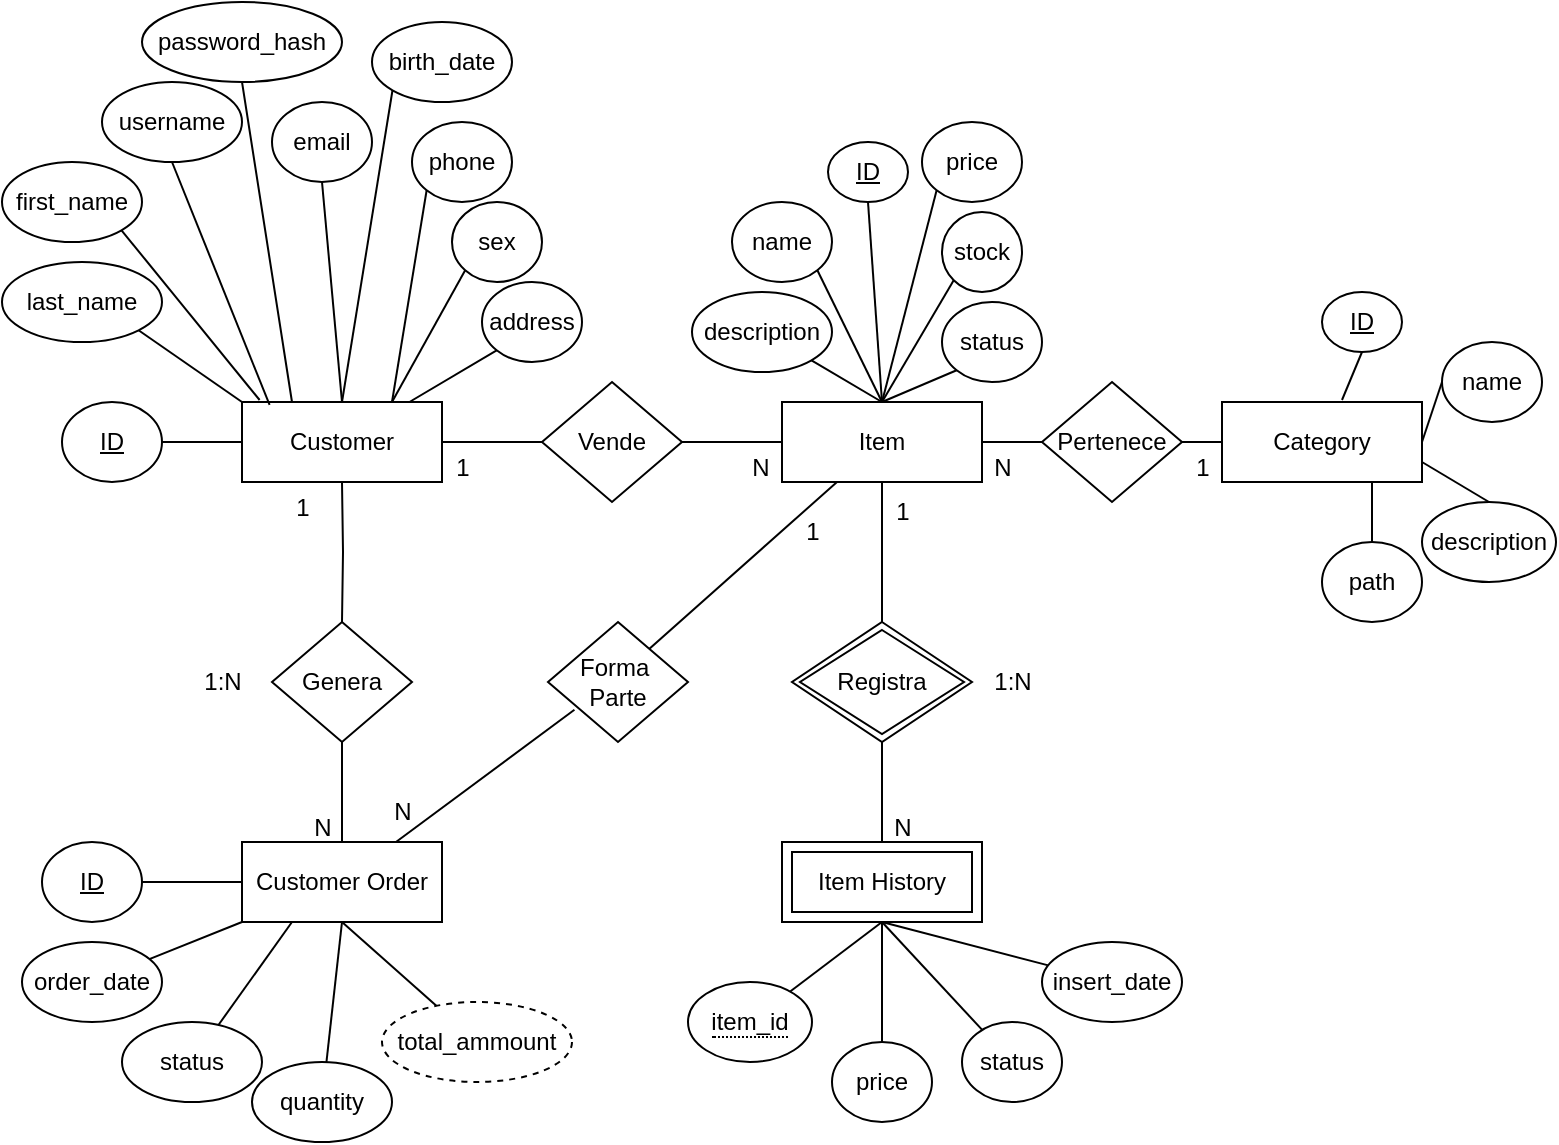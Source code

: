 <mxfile version="27.0.6">
  <diagram name="Página-1" id="HCJBPEFiRZBB4wLNA1vP">
    <mxGraphModel dx="1783" dy="986" grid="1" gridSize="10" guides="1" tooltips="1" connect="1" arrows="1" fold="1" page="1" pageScale="1" pageWidth="827" pageHeight="900" math="0" shadow="0">
      <root>
        <mxCell id="0" />
        <mxCell id="1" parent="0" />
        <mxCell id="fkqywQ8VdmIFgo6EFrDI-5" value="Customer" style="whiteSpace=wrap;html=1;align=center;" vertex="1" parent="1">
          <mxGeometry x="170" y="280" width="100" height="40" as="geometry" />
        </mxCell>
        <mxCell id="fkqywQ8VdmIFgo6EFrDI-28" style="rounded=0;orthogonalLoop=1;jettySize=auto;html=1;endArrow=none;startFill=0;" edge="1" parent="1" source="fkqywQ8VdmIFgo6EFrDI-6">
          <mxGeometry relative="1" as="geometry">
            <mxPoint x="372.182" y="404.727" as="targetPoint" />
          </mxGeometry>
        </mxCell>
        <mxCell id="fkqywQ8VdmIFgo6EFrDI-84" style="edgeStyle=none;rounded=0;orthogonalLoop=1;jettySize=auto;html=1;exitX=0.5;exitY=1;exitDx=0;exitDy=0;entryX=0.5;entryY=0;entryDx=0;entryDy=0;endArrow=none;startFill=0;" edge="1" parent="1" source="fkqywQ8VdmIFgo6EFrDI-6" target="fkqywQ8VdmIFgo6EFrDI-83">
          <mxGeometry relative="1" as="geometry" />
        </mxCell>
        <mxCell id="fkqywQ8VdmIFgo6EFrDI-6" value="Item" style="whiteSpace=wrap;html=1;align=center;" vertex="1" parent="1">
          <mxGeometry x="440" y="280" width="100" height="40" as="geometry" />
        </mxCell>
        <mxCell id="fkqywQ8VdmIFgo6EFrDI-8" value="Category" style="whiteSpace=wrap;html=1;align=center;" vertex="1" parent="1">
          <mxGeometry x="660" y="280" width="100" height="40" as="geometry" />
        </mxCell>
        <mxCell id="fkqywQ8VdmIFgo6EFrDI-39" style="edgeStyle=orthogonalEdgeStyle;rounded=0;orthogonalLoop=1;jettySize=auto;html=1;entryX=0;entryY=0.5;entryDx=0;entryDy=0;endArrow=none;startFill=0;" edge="1" parent="1" source="fkqywQ8VdmIFgo6EFrDI-9" target="fkqywQ8VdmIFgo6EFrDI-5">
          <mxGeometry relative="1" as="geometry" />
        </mxCell>
        <mxCell id="fkqywQ8VdmIFgo6EFrDI-9" value="ID" style="ellipse;whiteSpace=wrap;html=1;align=center;fontStyle=4;" vertex="1" parent="1">
          <mxGeometry x="80" y="280" width="50" height="40" as="geometry" />
        </mxCell>
        <mxCell id="fkqywQ8VdmIFgo6EFrDI-10" value="ID" style="ellipse;whiteSpace=wrap;html=1;align=center;fontStyle=4;" vertex="1" parent="1">
          <mxGeometry x="463" y="150" width="40" height="30" as="geometry" />
        </mxCell>
        <mxCell id="fkqywQ8VdmIFgo6EFrDI-20" style="edgeStyle=orthogonalEdgeStyle;rounded=0;orthogonalLoop=1;jettySize=auto;html=1;entryX=1;entryY=0.5;entryDx=0;entryDy=0;endArrow=none;startFill=0;" edge="1" parent="1" source="fkqywQ8VdmIFgo6EFrDI-14" target="fkqywQ8VdmIFgo6EFrDI-5">
          <mxGeometry relative="1" as="geometry" />
        </mxCell>
        <mxCell id="fkqywQ8VdmIFgo6EFrDI-21" style="edgeStyle=orthogonalEdgeStyle;rounded=0;orthogonalLoop=1;jettySize=auto;html=1;entryX=0;entryY=0.5;entryDx=0;entryDy=0;endArrow=none;startFill=0;" edge="1" parent="1" source="fkqywQ8VdmIFgo6EFrDI-14" target="fkqywQ8VdmIFgo6EFrDI-6">
          <mxGeometry relative="1" as="geometry" />
        </mxCell>
        <mxCell id="fkqywQ8VdmIFgo6EFrDI-14" value="Vende" style="shape=rhombus;perimeter=rhombusPerimeter;whiteSpace=wrap;html=1;align=center;" vertex="1" parent="1">
          <mxGeometry x="320" y="270" width="70" height="60" as="geometry" />
        </mxCell>
        <mxCell id="fkqywQ8VdmIFgo6EFrDI-25" style="rounded=0;orthogonalLoop=1;jettySize=auto;html=1;endArrow=none;startFill=0;" edge="1" parent="1" source="fkqywQ8VdmIFgo6EFrDI-15" target="fkqywQ8VdmIFgo6EFrDI-6">
          <mxGeometry relative="1" as="geometry" />
        </mxCell>
        <mxCell id="fkqywQ8VdmIFgo6EFrDI-26" style="rounded=0;orthogonalLoop=1;jettySize=auto;html=1;exitX=1;exitY=0.5;exitDx=0;exitDy=0;entryX=0;entryY=0.5;entryDx=0;entryDy=0;endArrow=none;startFill=0;" edge="1" parent="1" source="fkqywQ8VdmIFgo6EFrDI-15" target="fkqywQ8VdmIFgo6EFrDI-8">
          <mxGeometry relative="1" as="geometry" />
        </mxCell>
        <mxCell id="fkqywQ8VdmIFgo6EFrDI-15" value="Pertenece" style="shape=rhombus;perimeter=rhombusPerimeter;whiteSpace=wrap;html=1;align=center;" vertex="1" parent="1">
          <mxGeometry x="570" y="270" width="70" height="60" as="geometry" />
        </mxCell>
        <mxCell id="fkqywQ8VdmIFgo6EFrDI-18" style="rounded=0;orthogonalLoop=1;jettySize=auto;html=1;endArrow=none;startFill=0;" edge="1" parent="1">
          <mxGeometry relative="1" as="geometry">
            <mxPoint x="220" y="450.0" as="sourcePoint" />
            <mxPoint x="220" y="500.0" as="targetPoint" />
          </mxGeometry>
        </mxCell>
        <mxCell id="fkqywQ8VdmIFgo6EFrDI-19" style="edgeStyle=orthogonalEdgeStyle;rounded=0;orthogonalLoop=1;jettySize=auto;html=1;entryX=0.5;entryY=1;entryDx=0;entryDy=0;endArrow=none;startFill=0;" edge="1" parent="1" target="fkqywQ8VdmIFgo6EFrDI-5">
          <mxGeometry relative="1" as="geometry">
            <mxPoint x="220" y="390.0" as="sourcePoint" />
          </mxGeometry>
        </mxCell>
        <mxCell id="fkqywQ8VdmIFgo6EFrDI-29" style="rounded=0;orthogonalLoop=1;jettySize=auto;html=1;endArrow=none;startFill=0;" edge="1" parent="1">
          <mxGeometry relative="1" as="geometry">
            <mxPoint x="336.225" y="433.907" as="sourcePoint" />
            <mxPoint x="247" y="500.0" as="targetPoint" />
          </mxGeometry>
        </mxCell>
        <mxCell id="fkqywQ8VdmIFgo6EFrDI-30" value="first_name" style="ellipse;whiteSpace=wrap;html=1;align=center;" vertex="1" parent="1">
          <mxGeometry x="50" y="160" width="70" height="40" as="geometry" />
        </mxCell>
        <mxCell id="fkqywQ8VdmIFgo6EFrDI-40" style="rounded=0;orthogonalLoop=1;jettySize=auto;html=1;exitX=1;exitY=1;exitDx=0;exitDy=0;entryX=0;entryY=0;entryDx=0;entryDy=0;endArrow=none;startFill=0;" edge="1" parent="1" source="fkqywQ8VdmIFgo6EFrDI-31" target="fkqywQ8VdmIFgo6EFrDI-5">
          <mxGeometry relative="1" as="geometry" />
        </mxCell>
        <mxCell id="fkqywQ8VdmIFgo6EFrDI-31" value="last_name" style="ellipse;whiteSpace=wrap;html=1;align=center;" vertex="1" parent="1">
          <mxGeometry x="50" y="210" width="80" height="40" as="geometry" />
        </mxCell>
        <mxCell id="fkqywQ8VdmIFgo6EFrDI-32" value="address" style="ellipse;whiteSpace=wrap;html=1;align=center;" vertex="1" parent="1">
          <mxGeometry x="290" y="220" width="50" height="40" as="geometry" />
        </mxCell>
        <mxCell id="fkqywQ8VdmIFgo6EFrDI-33" value="email" style="ellipse;whiteSpace=wrap;html=1;align=center;" vertex="1" parent="1">
          <mxGeometry x="185" y="130" width="50" height="40" as="geometry" />
        </mxCell>
        <mxCell id="fkqywQ8VdmIFgo6EFrDI-34" value="password_hash" style="ellipse;whiteSpace=wrap;html=1;align=center;" vertex="1" parent="1">
          <mxGeometry x="120" y="80" width="100" height="40" as="geometry" />
        </mxCell>
        <mxCell id="fkqywQ8VdmIFgo6EFrDI-35" value="username" style="ellipse;whiteSpace=wrap;html=1;align=center;" vertex="1" parent="1">
          <mxGeometry x="100" y="120" width="70" height="40" as="geometry" />
        </mxCell>
        <mxCell id="fkqywQ8VdmIFgo6EFrDI-36" value="birth_date" style="ellipse;whiteSpace=wrap;html=1;align=center;" vertex="1" parent="1">
          <mxGeometry x="235" y="90" width="70" height="40" as="geometry" />
        </mxCell>
        <mxCell id="fkqywQ8VdmIFgo6EFrDI-37" value="phone" style="ellipse;whiteSpace=wrap;html=1;align=center;" vertex="1" parent="1">
          <mxGeometry x="255" y="140" width="50" height="40" as="geometry" />
        </mxCell>
        <mxCell id="fkqywQ8VdmIFgo6EFrDI-38" value="sex" style="ellipse;whiteSpace=wrap;html=1;align=center;" vertex="1" parent="1">
          <mxGeometry x="275" y="180" width="45" height="40" as="geometry" />
        </mxCell>
        <mxCell id="fkqywQ8VdmIFgo6EFrDI-41" style="rounded=0;orthogonalLoop=1;jettySize=auto;html=1;exitX=1;exitY=1;exitDx=0;exitDy=0;entryX=0.088;entryY=-0.025;entryDx=0;entryDy=0;entryPerimeter=0;endArrow=none;startFill=0;" edge="1" parent="1" source="fkqywQ8VdmIFgo6EFrDI-30" target="fkqywQ8VdmIFgo6EFrDI-5">
          <mxGeometry relative="1" as="geometry" />
        </mxCell>
        <mxCell id="fkqywQ8VdmIFgo6EFrDI-42" style="rounded=0;orthogonalLoop=1;jettySize=auto;html=1;exitX=0.5;exitY=1;exitDx=0;exitDy=0;entryX=0.138;entryY=0.037;entryDx=0;entryDy=0;entryPerimeter=0;endArrow=none;startFill=0;" edge="1" parent="1" source="fkqywQ8VdmIFgo6EFrDI-35" target="fkqywQ8VdmIFgo6EFrDI-5">
          <mxGeometry relative="1" as="geometry" />
        </mxCell>
        <mxCell id="fkqywQ8VdmIFgo6EFrDI-43" style="rounded=0;orthogonalLoop=1;jettySize=auto;html=1;exitX=0.5;exitY=1;exitDx=0;exitDy=0;entryX=0.25;entryY=0;entryDx=0;entryDy=0;endArrow=none;startFill=0;" edge="1" parent="1" source="fkqywQ8VdmIFgo6EFrDI-34" target="fkqywQ8VdmIFgo6EFrDI-5">
          <mxGeometry relative="1" as="geometry">
            <mxPoint x="185" y="139.5" as="sourcePoint" />
            <mxPoint x="234" y="260.5" as="targetPoint" />
          </mxGeometry>
        </mxCell>
        <mxCell id="fkqywQ8VdmIFgo6EFrDI-44" style="rounded=0;orthogonalLoop=1;jettySize=auto;html=1;exitX=0.5;exitY=1;exitDx=0;exitDy=0;entryX=0.5;entryY=0;entryDx=0;entryDy=0;endArrow=none;startFill=0;" edge="1" parent="1" source="fkqywQ8VdmIFgo6EFrDI-33" target="fkqywQ8VdmIFgo6EFrDI-5">
          <mxGeometry relative="1" as="geometry">
            <mxPoint x="230" y="200" as="sourcePoint" />
            <mxPoint x="279" y="321" as="targetPoint" />
          </mxGeometry>
        </mxCell>
        <mxCell id="fkqywQ8VdmIFgo6EFrDI-45" style="rounded=0;orthogonalLoop=1;jettySize=auto;html=1;exitX=0;exitY=1;exitDx=0;exitDy=0;entryX=0.5;entryY=0;entryDx=0;entryDy=0;endArrow=none;startFill=0;" edge="1" parent="1" source="fkqywQ8VdmIFgo6EFrDI-36" target="fkqywQ8VdmIFgo6EFrDI-5">
          <mxGeometry relative="1" as="geometry">
            <mxPoint x="260" y="170" as="sourcePoint" />
            <mxPoint x="309" y="291" as="targetPoint" />
          </mxGeometry>
        </mxCell>
        <mxCell id="fkqywQ8VdmIFgo6EFrDI-46" style="rounded=0;orthogonalLoop=1;jettySize=auto;html=1;exitX=0;exitY=1;exitDx=0;exitDy=0;entryX=0.75;entryY=0;entryDx=0;entryDy=0;endArrow=none;startFill=0;" edge="1" parent="1" source="fkqywQ8VdmIFgo6EFrDI-37" target="fkqywQ8VdmIFgo6EFrDI-5">
          <mxGeometry relative="1" as="geometry">
            <mxPoint x="240" y="230" as="sourcePoint" />
            <mxPoint x="289" y="351" as="targetPoint" />
          </mxGeometry>
        </mxCell>
        <mxCell id="fkqywQ8VdmIFgo6EFrDI-47" style="rounded=0;orthogonalLoop=1;jettySize=auto;html=1;exitX=0;exitY=1;exitDx=0;exitDy=0;entryX=0.75;entryY=0;entryDx=0;entryDy=0;endArrow=none;startFill=0;" edge="1" parent="1" source="fkqywQ8VdmIFgo6EFrDI-38" target="fkqywQ8VdmIFgo6EFrDI-5">
          <mxGeometry relative="1" as="geometry">
            <mxPoint x="270" y="250" as="sourcePoint" />
            <mxPoint x="319" y="371" as="targetPoint" />
          </mxGeometry>
        </mxCell>
        <mxCell id="fkqywQ8VdmIFgo6EFrDI-48" style="rounded=0;orthogonalLoop=1;jettySize=auto;html=1;endArrow=none;startFill=0;exitX=0;exitY=1;exitDx=0;exitDy=0;" edge="1" parent="1" source="fkqywQ8VdmIFgo6EFrDI-32" target="fkqywQ8VdmIFgo6EFrDI-5">
          <mxGeometry relative="1" as="geometry">
            <mxPoint x="290" y="251" as="sourcePoint" />
            <mxPoint x="329" y="421" as="targetPoint" />
          </mxGeometry>
        </mxCell>
        <mxCell id="fkqywQ8VdmIFgo6EFrDI-50" value="name" style="ellipse;whiteSpace=wrap;html=1;align=center;" vertex="1" parent="1">
          <mxGeometry x="415" y="180" width="50" height="40" as="geometry" />
        </mxCell>
        <mxCell id="fkqywQ8VdmIFgo6EFrDI-51" value="description" style="ellipse;whiteSpace=wrap;html=1;align=center;" vertex="1" parent="1">
          <mxGeometry x="395" y="225" width="70" height="40" as="geometry" />
        </mxCell>
        <mxCell id="fkqywQ8VdmIFgo6EFrDI-52" value="price" style="ellipse;whiteSpace=wrap;html=1;align=center;" vertex="1" parent="1">
          <mxGeometry x="510" y="140" width="50" height="40" as="geometry" />
        </mxCell>
        <mxCell id="fkqywQ8VdmIFgo6EFrDI-53" value="stock" style="ellipse;whiteSpace=wrap;html=1;align=center;" vertex="1" parent="1">
          <mxGeometry x="520" y="185" width="40" height="40" as="geometry" />
        </mxCell>
        <mxCell id="fkqywQ8VdmIFgo6EFrDI-54" value="status" style="ellipse;whiteSpace=wrap;html=1;align=center;" vertex="1" parent="1">
          <mxGeometry x="520" y="230" width="50" height="40" as="geometry" />
        </mxCell>
        <mxCell id="fkqywQ8VdmIFgo6EFrDI-55" style="edgeStyle=none;rounded=0;orthogonalLoop=1;jettySize=auto;html=1;exitX=1;exitY=1;exitDx=0;exitDy=0;endArrow=none;startFill=0;" edge="1" parent="1" source="fkqywQ8VdmIFgo6EFrDI-51">
          <mxGeometry relative="1" as="geometry">
            <mxPoint x="490" y="280" as="targetPoint" />
          </mxGeometry>
        </mxCell>
        <mxCell id="fkqywQ8VdmIFgo6EFrDI-56" style="edgeStyle=none;rounded=0;orthogonalLoop=1;jettySize=auto;html=1;exitX=1;exitY=1;exitDx=0;exitDy=0;entryX=0.5;entryY=0;entryDx=0;entryDy=0;endArrow=none;startFill=0;" edge="1" parent="1" source="fkqywQ8VdmIFgo6EFrDI-50" target="fkqywQ8VdmIFgo6EFrDI-6">
          <mxGeometry relative="1" as="geometry">
            <mxPoint x="500" y="250" as="sourcePoint" />
            <mxPoint x="519" y="294" as="targetPoint" />
          </mxGeometry>
        </mxCell>
        <mxCell id="fkqywQ8VdmIFgo6EFrDI-58" style="edgeStyle=none;rounded=0;orthogonalLoop=1;jettySize=auto;html=1;exitX=0.5;exitY=1;exitDx=0;exitDy=0;endArrow=none;startFill=0;entryX=0.5;entryY=0;entryDx=0;entryDy=0;" edge="1" parent="1" source="fkqywQ8VdmIFgo6EFrDI-10" target="fkqywQ8VdmIFgo6EFrDI-6">
          <mxGeometry relative="1" as="geometry">
            <mxPoint x="500" y="250" as="sourcePoint" />
            <mxPoint x="490" y="270" as="targetPoint" />
          </mxGeometry>
        </mxCell>
        <mxCell id="fkqywQ8VdmIFgo6EFrDI-59" style="edgeStyle=none;rounded=0;orthogonalLoop=1;jettySize=auto;html=1;exitX=0;exitY=1;exitDx=0;exitDy=0;entryX=0.5;entryY=0;entryDx=0;entryDy=0;endArrow=none;startFill=0;" edge="1" parent="1" source="fkqywQ8VdmIFgo6EFrDI-52" target="fkqywQ8VdmIFgo6EFrDI-6">
          <mxGeometry relative="1" as="geometry">
            <mxPoint x="500" y="250" as="sourcePoint" />
            <mxPoint x="527" y="316" as="targetPoint" />
          </mxGeometry>
        </mxCell>
        <mxCell id="fkqywQ8VdmIFgo6EFrDI-60" style="edgeStyle=none;rounded=0;orthogonalLoop=1;jettySize=auto;html=1;exitX=0;exitY=1;exitDx=0;exitDy=0;endArrow=none;startFill=0;" edge="1" parent="1" source="fkqywQ8VdmIFgo6EFrDI-53">
          <mxGeometry relative="1" as="geometry">
            <mxPoint x="540" y="250" as="sourcePoint" />
            <mxPoint x="490" y="280" as="targetPoint" />
          </mxGeometry>
        </mxCell>
        <mxCell id="fkqywQ8VdmIFgo6EFrDI-61" style="edgeStyle=none;rounded=0;orthogonalLoop=1;jettySize=auto;html=1;exitX=0;exitY=1;exitDx=0;exitDy=0;endArrow=none;startFill=0;" edge="1" parent="1" source="fkqywQ8VdmIFgo6EFrDI-54">
          <mxGeometry relative="1" as="geometry">
            <mxPoint x="550" y="250" as="sourcePoint" />
            <mxPoint x="490" y="280" as="targetPoint" />
          </mxGeometry>
        </mxCell>
        <mxCell id="fkqywQ8VdmIFgo6EFrDI-62" value="name" style="ellipse;whiteSpace=wrap;html=1;align=center;" vertex="1" parent="1">
          <mxGeometry x="770" y="250" width="50" height="40" as="geometry" />
        </mxCell>
        <mxCell id="fkqywQ8VdmIFgo6EFrDI-63" value="ID" style="ellipse;whiteSpace=wrap;html=1;align=center;fontStyle=4;" vertex="1" parent="1">
          <mxGeometry x="710" y="225" width="40" height="30" as="geometry" />
        </mxCell>
        <mxCell id="fkqywQ8VdmIFgo6EFrDI-64" value="path" style="ellipse;whiteSpace=wrap;html=1;align=center;" vertex="1" parent="1">
          <mxGeometry x="710" y="350" width="50" height="40" as="geometry" />
        </mxCell>
        <mxCell id="fkqywQ8VdmIFgo6EFrDI-67" value="description" style="ellipse;whiteSpace=wrap;html=1;align=center;" vertex="1" parent="1">
          <mxGeometry x="760" y="330" width="67" height="40" as="geometry" />
        </mxCell>
        <mxCell id="fkqywQ8VdmIFgo6EFrDI-68" style="edgeStyle=none;rounded=0;orthogonalLoop=1;jettySize=auto;html=1;exitX=0.5;exitY=1;exitDx=0;exitDy=0;entryX=0.6;entryY=-0.025;entryDx=0;entryDy=0;entryPerimeter=0;endArrow=none;startFill=0;" edge="1" parent="1" source="fkqywQ8VdmIFgo6EFrDI-63" target="fkqywQ8VdmIFgo6EFrDI-8">
          <mxGeometry relative="1" as="geometry" />
        </mxCell>
        <mxCell id="fkqywQ8VdmIFgo6EFrDI-70" style="edgeStyle=none;rounded=0;orthogonalLoop=1;jettySize=auto;html=1;exitX=0;exitY=0.5;exitDx=0;exitDy=0;entryX=1;entryY=0.5;entryDx=0;entryDy=0;endArrow=none;startFill=0;" edge="1" parent="1" source="fkqywQ8VdmIFgo6EFrDI-62" target="fkqywQ8VdmIFgo6EFrDI-8">
          <mxGeometry relative="1" as="geometry">
            <mxPoint x="790" y="300" as="sourcePoint" />
            <mxPoint x="780" y="324" as="targetPoint" />
          </mxGeometry>
        </mxCell>
        <mxCell id="fkqywQ8VdmIFgo6EFrDI-71" style="edgeStyle=none;rounded=0;orthogonalLoop=1;jettySize=auto;html=1;exitX=1;exitY=0.75;exitDx=0;exitDy=0;endArrow=none;startFill=0;entryX=0.5;entryY=0;entryDx=0;entryDy=0;" edge="1" parent="1" source="fkqywQ8VdmIFgo6EFrDI-8" target="fkqywQ8VdmIFgo6EFrDI-67">
          <mxGeometry relative="1" as="geometry">
            <mxPoint x="790" y="320" as="sourcePoint" />
            <mxPoint x="780" y="340" as="targetPoint" />
          </mxGeometry>
        </mxCell>
        <mxCell id="fkqywQ8VdmIFgo6EFrDI-72" style="edgeStyle=none;rounded=0;orthogonalLoop=1;jettySize=auto;html=1;exitX=0.75;exitY=1;exitDx=0;exitDy=0;entryX=0.5;entryY=0;entryDx=0;entryDy=0;endArrow=none;startFill=0;" edge="1" parent="1" source="fkqywQ8VdmIFgo6EFrDI-8" target="fkqywQ8VdmIFgo6EFrDI-64">
          <mxGeometry relative="1" as="geometry">
            <mxPoint x="720" y="330" as="sourcePoint" />
            <mxPoint x="710" y="354" as="targetPoint" />
          </mxGeometry>
        </mxCell>
        <mxCell id="fkqywQ8VdmIFgo6EFrDI-87" style="edgeStyle=none;rounded=0;orthogonalLoop=1;jettySize=auto;html=1;entryX=0.5;entryY=1;entryDx=0;entryDy=0;endArrow=none;startFill=0;" edge="1" parent="1" source="fkqywQ8VdmIFgo6EFrDI-74" target="fkqywQ8VdmIFgo6EFrDI-78">
          <mxGeometry relative="1" as="geometry" />
        </mxCell>
        <mxCell id="fkqywQ8VdmIFgo6EFrDI-74" value="price" style="ellipse;whiteSpace=wrap;html=1;align=center;" vertex="1" parent="1">
          <mxGeometry x="465" y="600" width="50" height="40" as="geometry" />
        </mxCell>
        <mxCell id="fkqywQ8VdmIFgo6EFrDI-89" style="edgeStyle=none;rounded=0;orthogonalLoop=1;jettySize=auto;html=1;endArrow=none;startFill=0;" edge="1" parent="1" source="fkqywQ8VdmIFgo6EFrDI-76">
          <mxGeometry relative="1" as="geometry">
            <mxPoint x="490" y="540.0" as="targetPoint" />
          </mxGeometry>
        </mxCell>
        <mxCell id="fkqywQ8VdmIFgo6EFrDI-76" value="insert_date" style="ellipse;whiteSpace=wrap;html=1;align=center;" vertex="1" parent="1">
          <mxGeometry x="570" y="550" width="70" height="40" as="geometry" />
        </mxCell>
        <mxCell id="fkqywQ8VdmIFgo6EFrDI-88" style="edgeStyle=none;rounded=0;orthogonalLoop=1;jettySize=auto;html=1;entryX=0.5;entryY=1;entryDx=0;entryDy=0;endArrow=none;startFill=0;" edge="1" parent="1" source="fkqywQ8VdmIFgo6EFrDI-77" target="fkqywQ8VdmIFgo6EFrDI-78">
          <mxGeometry relative="1" as="geometry" />
        </mxCell>
        <mxCell id="fkqywQ8VdmIFgo6EFrDI-77" value="status" style="ellipse;whiteSpace=wrap;html=1;align=center;" vertex="1" parent="1">
          <mxGeometry x="530" y="590" width="50" height="40" as="geometry" />
        </mxCell>
        <mxCell id="fkqywQ8VdmIFgo6EFrDI-78" value="Item History" style="shape=ext;margin=3;double=1;whiteSpace=wrap;html=1;align=center;" vertex="1" parent="1">
          <mxGeometry x="440" y="500" width="100" height="40" as="geometry" />
        </mxCell>
        <mxCell id="fkqywQ8VdmIFgo6EFrDI-86" style="edgeStyle=none;rounded=0;orthogonalLoop=1;jettySize=auto;html=1;endArrow=none;startFill=0;entryX=0.5;entryY=1;entryDx=0;entryDy=0;" edge="1" parent="1" source="fkqywQ8VdmIFgo6EFrDI-79" target="fkqywQ8VdmIFgo6EFrDI-78">
          <mxGeometry relative="1" as="geometry" />
        </mxCell>
        <mxCell id="fkqywQ8VdmIFgo6EFrDI-79" value="&lt;span style=&quot;border-bottom: 1px dotted&quot;&gt;item_id&lt;/span&gt;" style="ellipse;whiteSpace=wrap;html=1;align=center;" vertex="1" parent="1">
          <mxGeometry x="393" y="570" width="62" height="40" as="geometry" />
        </mxCell>
        <mxCell id="fkqywQ8VdmIFgo6EFrDI-80" value="Customer Order" style="shape=ext;margin=3;double=0;whiteSpace=wrap;html=1;align=center;" vertex="1" parent="1">
          <mxGeometry x="170" y="500" width="100" height="40" as="geometry" />
        </mxCell>
        <mxCell id="fkqywQ8VdmIFgo6EFrDI-85" style="edgeStyle=none;rounded=0;orthogonalLoop=1;jettySize=auto;html=1;entryX=0.5;entryY=0;entryDx=0;entryDy=0;endArrow=none;startFill=0;" edge="1" parent="1" source="fkqywQ8VdmIFgo6EFrDI-83" target="fkqywQ8VdmIFgo6EFrDI-78">
          <mxGeometry relative="1" as="geometry" />
        </mxCell>
        <mxCell id="fkqywQ8VdmIFgo6EFrDI-83" value="Registra" style="shape=rhombus;double=1;perimeter=rhombusPerimeter;whiteSpace=wrap;html=1;align=center;" vertex="1" parent="1">
          <mxGeometry x="445" y="390" width="90" height="60" as="geometry" />
        </mxCell>
        <mxCell id="fkqywQ8VdmIFgo6EFrDI-95" style="edgeStyle=none;rounded=0;orthogonalLoop=1;jettySize=auto;html=1;entryX=0;entryY=1;entryDx=0;entryDy=0;endArrow=none;startFill=0;" edge="1" parent="1" source="fkqywQ8VdmIFgo6EFrDI-91" target="fkqywQ8VdmIFgo6EFrDI-80">
          <mxGeometry relative="1" as="geometry" />
        </mxCell>
        <mxCell id="fkqywQ8VdmIFgo6EFrDI-91" value="order_date" style="ellipse;whiteSpace=wrap;html=1;align=center;" vertex="1" parent="1">
          <mxGeometry x="60" y="550" width="70" height="40" as="geometry" />
        </mxCell>
        <mxCell id="fkqywQ8VdmIFgo6EFrDI-96" style="edgeStyle=none;rounded=0;orthogonalLoop=1;jettySize=auto;html=1;entryX=0.25;entryY=1;entryDx=0;entryDy=0;endArrow=none;startFill=0;" edge="1" parent="1" source="fkqywQ8VdmIFgo6EFrDI-92" target="fkqywQ8VdmIFgo6EFrDI-80">
          <mxGeometry relative="1" as="geometry" />
        </mxCell>
        <mxCell id="fkqywQ8VdmIFgo6EFrDI-92" value="status" style="ellipse;whiteSpace=wrap;html=1;align=center;" vertex="1" parent="1">
          <mxGeometry x="110" y="590" width="70" height="40" as="geometry" />
        </mxCell>
        <mxCell id="fkqywQ8VdmIFgo6EFrDI-97" style="edgeStyle=none;rounded=0;orthogonalLoop=1;jettySize=auto;html=1;entryX=0.5;entryY=1;entryDx=0;entryDy=0;endArrow=none;startFill=0;" edge="1" parent="1" source="fkqywQ8VdmIFgo6EFrDI-93" target="fkqywQ8VdmIFgo6EFrDI-80">
          <mxGeometry relative="1" as="geometry" />
        </mxCell>
        <mxCell id="fkqywQ8VdmIFgo6EFrDI-93" value="quantity" style="ellipse;whiteSpace=wrap;html=1;align=center;" vertex="1" parent="1">
          <mxGeometry x="175" y="610" width="70" height="40" as="geometry" />
        </mxCell>
        <mxCell id="fkqywQ8VdmIFgo6EFrDI-98" style="edgeStyle=none;rounded=0;orthogonalLoop=1;jettySize=auto;html=1;entryX=0.5;entryY=1;entryDx=0;entryDy=0;endArrow=none;startFill=0;" edge="1" parent="1" source="fkqywQ8VdmIFgo6EFrDI-94" target="fkqywQ8VdmIFgo6EFrDI-80">
          <mxGeometry relative="1" as="geometry" />
        </mxCell>
        <mxCell id="fkqywQ8VdmIFgo6EFrDI-94" value="total_ammount" style="ellipse;whiteSpace=wrap;html=1;align=center;dashed=1;" vertex="1" parent="1">
          <mxGeometry x="240" y="580" width="95" height="40" as="geometry" />
        </mxCell>
        <mxCell id="fkqywQ8VdmIFgo6EFrDI-101" value="1:N" style="text;html=1;align=center;verticalAlign=middle;resizable=0;points=[];autosize=1;strokeColor=none;fillColor=none;" vertex="1" parent="1">
          <mxGeometry x="140" y="405" width="40" height="30" as="geometry" />
        </mxCell>
        <mxCell id="fkqywQ8VdmIFgo6EFrDI-104" value="1:N" style="text;html=1;align=center;verticalAlign=middle;resizable=0;points=[];autosize=1;strokeColor=none;fillColor=none;" vertex="1" parent="1">
          <mxGeometry x="535" y="405" width="40" height="30" as="geometry" />
        </mxCell>
        <mxCell id="fkqywQ8VdmIFgo6EFrDI-109" style="edgeStyle=none;rounded=0;orthogonalLoop=1;jettySize=auto;html=1;exitX=1;exitY=0.5;exitDx=0;exitDy=0;entryX=0;entryY=0.5;entryDx=0;entryDy=0;endArrow=none;startFill=0;" edge="1" parent="1" source="fkqywQ8VdmIFgo6EFrDI-106" target="fkqywQ8VdmIFgo6EFrDI-80">
          <mxGeometry relative="1" as="geometry" />
        </mxCell>
        <mxCell id="fkqywQ8VdmIFgo6EFrDI-106" value="ID" style="ellipse;whiteSpace=wrap;html=1;align=center;fontStyle=4;" vertex="1" parent="1">
          <mxGeometry x="70" y="500" width="50" height="40" as="geometry" />
        </mxCell>
        <mxCell id="fkqywQ8VdmIFgo6EFrDI-107" value="Genera" style="shape=rhombus;perimeter=rhombusPerimeter;whiteSpace=wrap;html=1;align=center;" vertex="1" parent="1">
          <mxGeometry x="185" y="390" width="70" height="60" as="geometry" />
        </mxCell>
        <mxCell id="fkqywQ8VdmIFgo6EFrDI-108" value="Forma&amp;nbsp;&lt;div&gt;Parte&lt;/div&gt;" style="shape=rhombus;perimeter=rhombusPerimeter;whiteSpace=wrap;html=1;align=center;" vertex="1" parent="1">
          <mxGeometry x="323" y="390" width="70" height="60" as="geometry" />
        </mxCell>
        <mxCell id="fkqywQ8VdmIFgo6EFrDI-110" value="1" style="text;html=1;align=center;verticalAlign=middle;resizable=0;points=[];autosize=1;strokeColor=none;fillColor=none;" vertex="1" parent="1">
          <mxGeometry x="185" y="318" width="30" height="30" as="geometry" />
        </mxCell>
        <mxCell id="fkqywQ8VdmIFgo6EFrDI-111" value="N" style="text;html=1;align=center;verticalAlign=middle;resizable=0;points=[];autosize=1;strokeColor=none;fillColor=none;" vertex="1" parent="1">
          <mxGeometry x="195" y="478" width="30" height="30" as="geometry" />
        </mxCell>
        <mxCell id="fkqywQ8VdmIFgo6EFrDI-112" value="1" style="text;html=1;align=center;verticalAlign=middle;resizable=0;points=[];autosize=1;strokeColor=none;fillColor=none;" vertex="1" parent="1">
          <mxGeometry x="485" y="320" width="30" height="30" as="geometry" />
        </mxCell>
        <mxCell id="fkqywQ8VdmIFgo6EFrDI-113" value="N" style="text;html=1;align=center;verticalAlign=middle;resizable=0;points=[];autosize=1;strokeColor=none;fillColor=none;" vertex="1" parent="1">
          <mxGeometry x="485" y="478" width="30" height="30" as="geometry" />
        </mxCell>
        <mxCell id="fkqywQ8VdmIFgo6EFrDI-114" value="1" style="text;html=1;align=center;verticalAlign=middle;resizable=0;points=[];autosize=1;strokeColor=none;fillColor=none;" vertex="1" parent="1">
          <mxGeometry x="635" y="298" width="30" height="30" as="geometry" />
        </mxCell>
        <mxCell id="fkqywQ8VdmIFgo6EFrDI-115" value="N" style="text;html=1;align=center;verticalAlign=middle;resizable=0;points=[];autosize=1;strokeColor=none;fillColor=none;" vertex="1" parent="1">
          <mxGeometry x="535" y="298" width="30" height="30" as="geometry" />
        </mxCell>
        <mxCell id="fkqywQ8VdmIFgo6EFrDI-116" value="1" style="text;html=1;align=center;verticalAlign=middle;resizable=0;points=[];autosize=1;strokeColor=none;fillColor=none;" vertex="1" parent="1">
          <mxGeometry x="265" y="298" width="30" height="30" as="geometry" />
        </mxCell>
        <mxCell id="fkqywQ8VdmIFgo6EFrDI-118" value="N" style="text;html=1;align=center;verticalAlign=middle;resizable=0;points=[];autosize=1;strokeColor=none;fillColor=none;" vertex="1" parent="1">
          <mxGeometry x="413.5" y="298" width="30" height="30" as="geometry" />
        </mxCell>
        <mxCell id="fkqywQ8VdmIFgo6EFrDI-119" value="1" style="text;html=1;align=center;verticalAlign=middle;resizable=0;points=[];autosize=1;strokeColor=none;fillColor=none;" vertex="1" parent="1">
          <mxGeometry x="440" y="330" width="30" height="30" as="geometry" />
        </mxCell>
        <mxCell id="fkqywQ8VdmIFgo6EFrDI-120" value="N" style="text;html=1;align=center;verticalAlign=middle;resizable=0;points=[];autosize=1;strokeColor=none;fillColor=none;" vertex="1" parent="1">
          <mxGeometry x="235" y="470" width="30" height="30" as="geometry" />
        </mxCell>
      </root>
    </mxGraphModel>
  </diagram>
</mxfile>
